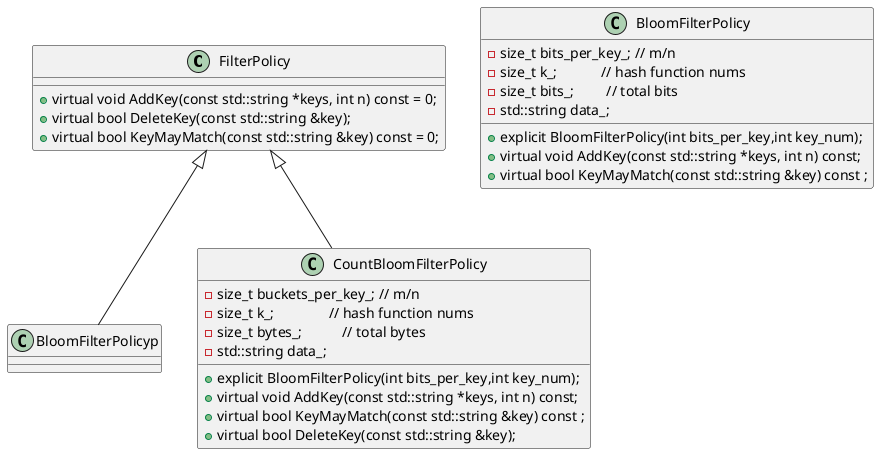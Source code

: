 @startuml
FilterPolicy <|-- BloomFilterPolicyp
FilterPolicy <|-- CountBloomFilterPolicy
class FilterPolicy{
    +virtual void AddKey(const std::string *keys, int n) const = 0;
    +virtual bool DeleteKey(const std::string &key);
    +virtual bool KeyMayMatch(const std::string &key) const = 0;
}
class BloomFilterPolicy{
   -size_t bits_per_key_; // m/n
   -size_t k_;            // hash function nums
   -size_t bits_;         // total bits
   -std::string data_;

   +explicit BloomFilterPolicy(int bits_per_key,int key_num);
   +virtual void AddKey(const std::string *keys, int n) const;
   +virtual bool KeyMayMatch(const std::string &key) const ;
}
class CountBloomFilterPolicy{
   -size_t buckets_per_key_; // m/n
   -size_t k_;               // hash function nums
   -size_t bytes_;           // total bytes
   -std::string data_;

   +explicit BloomFilterPolicy(int bits_per_key,int key_num);
   +virtual void AddKey(const std::string *keys, int n) const;
   +virtual bool KeyMayMatch(const std::string &key) const ;
   +virtual bool DeleteKey(const std::string &key);
}
@enduml